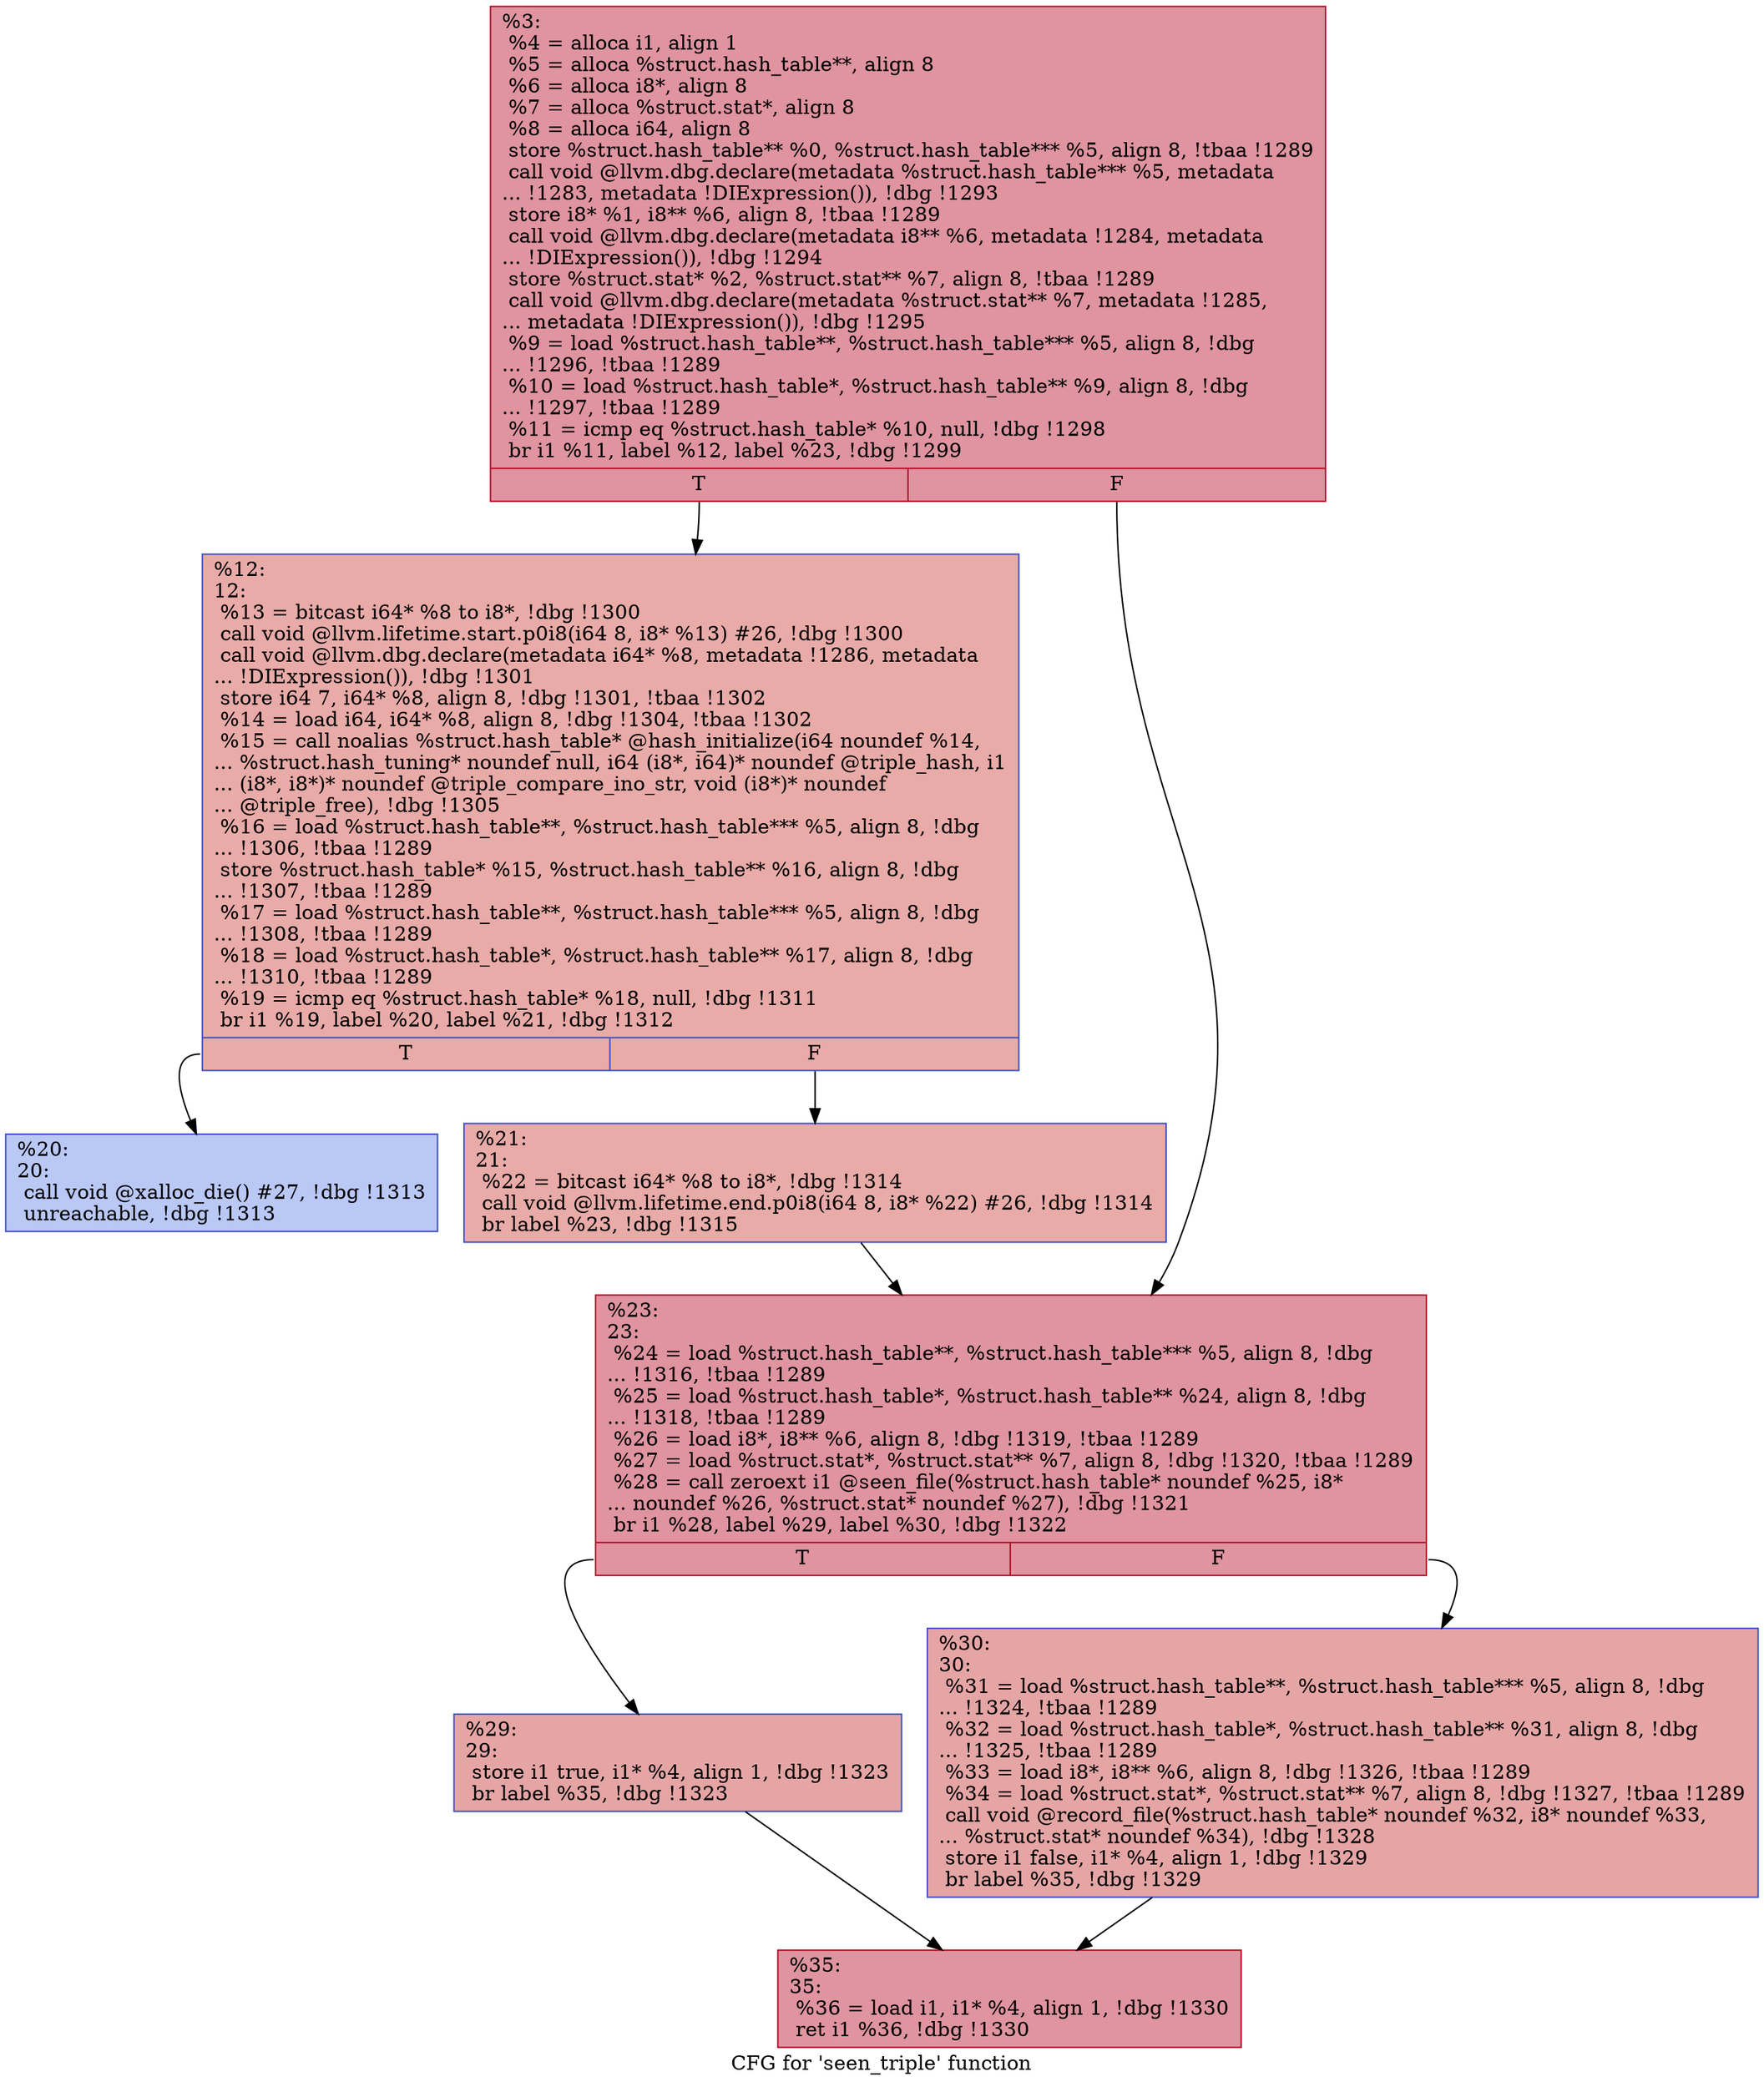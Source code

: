 digraph "CFG for 'seen_triple' function" {
	label="CFG for 'seen_triple' function";

	Node0x10fc7e0 [shape=record,color="#b70d28ff", style=filled, fillcolor="#b70d2870",label="{%3:\l  %4 = alloca i1, align 1\l  %5 = alloca %struct.hash_table**, align 8\l  %6 = alloca i8*, align 8\l  %7 = alloca %struct.stat*, align 8\l  %8 = alloca i64, align 8\l  store %struct.hash_table** %0, %struct.hash_table*** %5, align 8, !tbaa !1289\l  call void @llvm.dbg.declare(metadata %struct.hash_table*** %5, metadata\l... !1283, metadata !DIExpression()), !dbg !1293\l  store i8* %1, i8** %6, align 8, !tbaa !1289\l  call void @llvm.dbg.declare(metadata i8** %6, metadata !1284, metadata\l... !DIExpression()), !dbg !1294\l  store %struct.stat* %2, %struct.stat** %7, align 8, !tbaa !1289\l  call void @llvm.dbg.declare(metadata %struct.stat** %7, metadata !1285,\l... metadata !DIExpression()), !dbg !1295\l  %9 = load %struct.hash_table**, %struct.hash_table*** %5, align 8, !dbg\l... !1296, !tbaa !1289\l  %10 = load %struct.hash_table*, %struct.hash_table** %9, align 8, !dbg\l... !1297, !tbaa !1289\l  %11 = icmp eq %struct.hash_table* %10, null, !dbg !1298\l  br i1 %11, label %12, label %23, !dbg !1299\l|{<s0>T|<s1>F}}"];
	Node0x10fc7e0:s0 -> Node0x10fc830;
	Node0x10fc7e0:s1 -> Node0x10fc920;
	Node0x10fc830 [shape=record,color="#3d50c3ff", style=filled, fillcolor="#cc403a70",label="{%12:\l12:                                               \l  %13 = bitcast i64* %8 to i8*, !dbg !1300\l  call void @llvm.lifetime.start.p0i8(i64 8, i8* %13) #26, !dbg !1300\l  call void @llvm.dbg.declare(metadata i64* %8, metadata !1286, metadata\l... !DIExpression()), !dbg !1301\l  store i64 7, i64* %8, align 8, !dbg !1301, !tbaa !1302\l  %14 = load i64, i64* %8, align 8, !dbg !1304, !tbaa !1302\l  %15 = call noalias %struct.hash_table* @hash_initialize(i64 noundef %14,\l... %struct.hash_tuning* noundef null, i64 (i8*, i64)* noundef @triple_hash, i1\l... (i8*, i8*)* noundef @triple_compare_ino_str, void (i8*)* noundef\l... @triple_free), !dbg !1305\l  %16 = load %struct.hash_table**, %struct.hash_table*** %5, align 8, !dbg\l... !1306, !tbaa !1289\l  store %struct.hash_table* %15, %struct.hash_table** %16, align 8, !dbg\l... !1307, !tbaa !1289\l  %17 = load %struct.hash_table**, %struct.hash_table*** %5, align 8, !dbg\l... !1308, !tbaa !1289\l  %18 = load %struct.hash_table*, %struct.hash_table** %17, align 8, !dbg\l... !1310, !tbaa !1289\l  %19 = icmp eq %struct.hash_table* %18, null, !dbg !1311\l  br i1 %19, label %20, label %21, !dbg !1312\l|{<s0>T|<s1>F}}"];
	Node0x10fc830:s0 -> Node0x10fc880;
	Node0x10fc830:s1 -> Node0x10fc8d0;
	Node0x10fc880 [shape=record,color="#3d50c3ff", style=filled, fillcolor="#6282ea70",label="{%20:\l20:                                               \l  call void @xalloc_die() #27, !dbg !1313\l  unreachable, !dbg !1313\l}"];
	Node0x10fc8d0 [shape=record,color="#3d50c3ff", style=filled, fillcolor="#cc403a70",label="{%21:\l21:                                               \l  %22 = bitcast i64* %8 to i8*, !dbg !1314\l  call void @llvm.lifetime.end.p0i8(i64 8, i8* %22) #26, !dbg !1314\l  br label %23, !dbg !1315\l}"];
	Node0x10fc8d0 -> Node0x10fc920;
	Node0x10fc920 [shape=record,color="#b70d28ff", style=filled, fillcolor="#b70d2870",label="{%23:\l23:                                               \l  %24 = load %struct.hash_table**, %struct.hash_table*** %5, align 8, !dbg\l... !1316, !tbaa !1289\l  %25 = load %struct.hash_table*, %struct.hash_table** %24, align 8, !dbg\l... !1318, !tbaa !1289\l  %26 = load i8*, i8** %6, align 8, !dbg !1319, !tbaa !1289\l  %27 = load %struct.stat*, %struct.stat** %7, align 8, !dbg !1320, !tbaa !1289\l  %28 = call zeroext i1 @seen_file(%struct.hash_table* noundef %25, i8*\l... noundef %26, %struct.stat* noundef %27), !dbg !1321\l  br i1 %28, label %29, label %30, !dbg !1322\l|{<s0>T|<s1>F}}"];
	Node0x10fc920:s0 -> Node0x10fc970;
	Node0x10fc920:s1 -> Node0x10fc9c0;
	Node0x10fc970 [shape=record,color="#3d50c3ff", style=filled, fillcolor="#c5333470",label="{%29:\l29:                                               \l  store i1 true, i1* %4, align 1, !dbg !1323\l  br label %35, !dbg !1323\l}"];
	Node0x10fc970 -> Node0x10fca10;
	Node0x10fc9c0 [shape=record,color="#3d50c3ff", style=filled, fillcolor="#c5333470",label="{%30:\l30:                                               \l  %31 = load %struct.hash_table**, %struct.hash_table*** %5, align 8, !dbg\l... !1324, !tbaa !1289\l  %32 = load %struct.hash_table*, %struct.hash_table** %31, align 8, !dbg\l... !1325, !tbaa !1289\l  %33 = load i8*, i8** %6, align 8, !dbg !1326, !tbaa !1289\l  %34 = load %struct.stat*, %struct.stat** %7, align 8, !dbg !1327, !tbaa !1289\l  call void @record_file(%struct.hash_table* noundef %32, i8* noundef %33,\l... %struct.stat* noundef %34), !dbg !1328\l  store i1 false, i1* %4, align 1, !dbg !1329\l  br label %35, !dbg !1329\l}"];
	Node0x10fc9c0 -> Node0x10fca10;
	Node0x10fca10 [shape=record,color="#b70d28ff", style=filled, fillcolor="#b70d2870",label="{%35:\l35:                                               \l  %36 = load i1, i1* %4, align 1, !dbg !1330\l  ret i1 %36, !dbg !1330\l}"];
}
